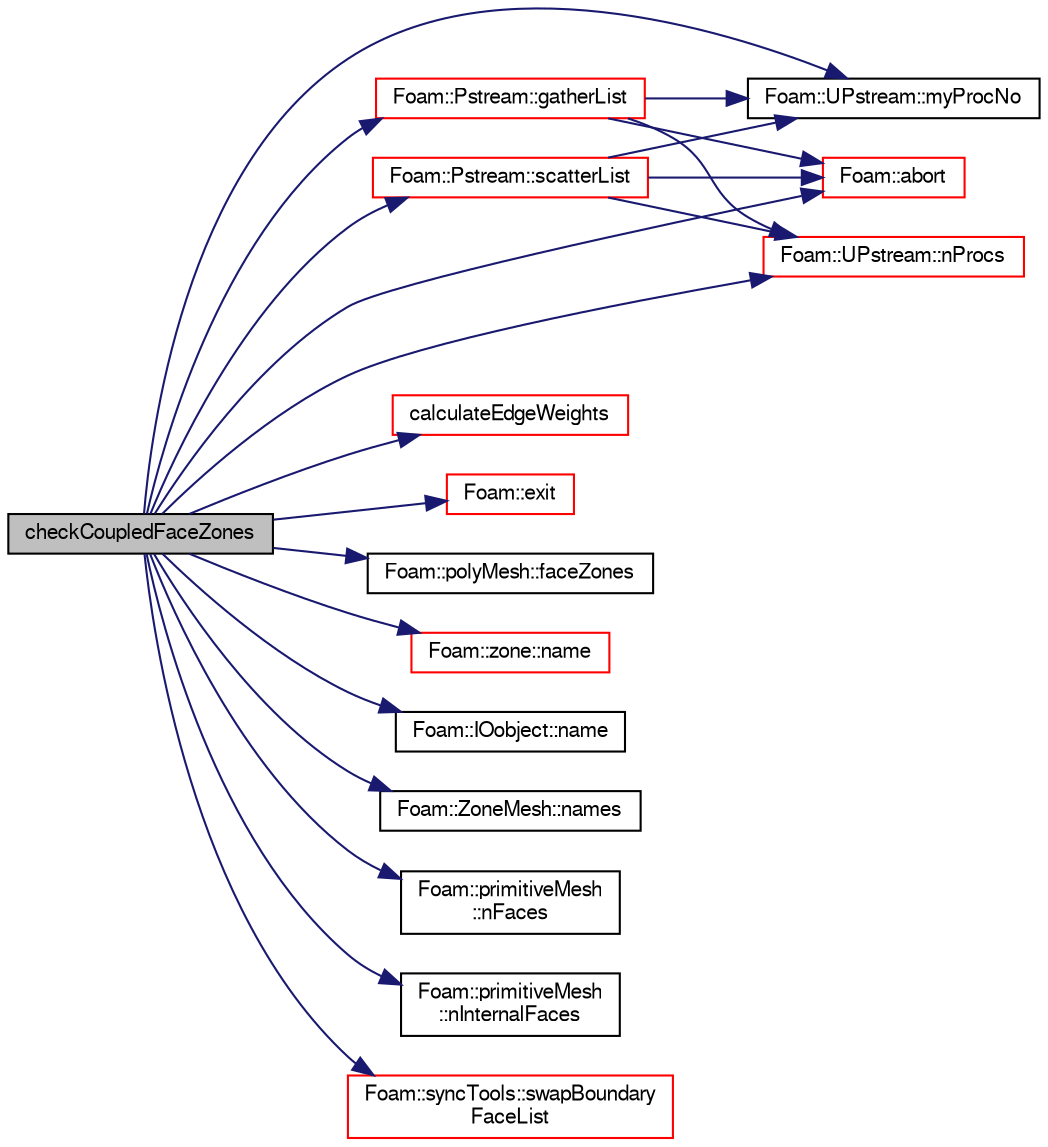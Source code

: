 digraph "checkCoupledFaceZones"
{
  bgcolor="transparent";
  edge [fontname="FreeSans",fontsize="10",labelfontname="FreeSans",labelfontsize="10"];
  node [fontname="FreeSans",fontsize="10",shape=record];
  rankdir="LR";
  Node2332 [label="checkCoupledFaceZones",height=0.2,width=0.4,color="black", fillcolor="grey75", style="filled", fontcolor="black"];
  Node2332 -> Node2333 [color="midnightblue",fontsize="10",style="solid",fontname="FreeSans"];
  Node2333 [label="Foam::abort",height=0.2,width=0.4,color="red",URL="$a21124.html#a447107a607d03e417307c203fa5fb44b"];
  Node2332 -> Node2376 [color="midnightblue",fontsize="10",style="solid",fontname="FreeSans"];
  Node2376 [label="calculateEdgeWeights",height=0.2,width=0.4,color="red",URL="$a24662.html#a655628b19efe5c0aa6b8bb6726cc5848",tooltip="Helper: calculate edge weights (1/length) "];
  Node2332 -> Node2398 [color="midnightblue",fontsize="10",style="solid",fontname="FreeSans"];
  Node2398 [label="Foam::exit",height=0.2,width=0.4,color="red",URL="$a21124.html#a06ca7250d8e89caf05243ec094843642"];
  Node2332 -> Node2427 [color="midnightblue",fontsize="10",style="solid",fontname="FreeSans"];
  Node2427 [label="Foam::polyMesh::faceZones",height=0.2,width=0.4,color="black",URL="$a27410.html#af216614a0f9997169eea2cade46dc9ba",tooltip="Return face zone mesh. "];
  Node2332 -> Node2428 [color="midnightblue",fontsize="10",style="solid",fontname="FreeSans"];
  Node2428 [label="Foam::Pstream::gatherList",height=0.2,width=0.4,color="red",URL="$a26250.html#afbdf64fb42cd760690d51a9a321792d9",tooltip="Gather data but keep individual values separate. "];
  Node2428 -> Node2429 [color="midnightblue",fontsize="10",style="solid",fontname="FreeSans"];
  Node2429 [label="Foam::UPstream::nProcs",height=0.2,width=0.4,color="red",URL="$a26270.html#aada0e04d8127eda8ee95be0772754a4f",tooltip="Number of processes in parallel run. "];
  Node2428 -> Node2333 [color="midnightblue",fontsize="10",style="solid",fontname="FreeSans"];
  Node2428 -> Node2430 [color="midnightblue",fontsize="10",style="solid",fontname="FreeSans"];
  Node2430 [label="Foam::UPstream::myProcNo",height=0.2,width=0.4,color="black",URL="$a26270.html#afc74d89573de32a3032c916f8cdd1733",tooltip="Number of this process (starting from masterNo() = 0) "];
  Node2332 -> Node2430 [color="midnightblue",fontsize="10",style="solid",fontname="FreeSans"];
  Node2332 -> Node2438 [color="midnightblue",fontsize="10",style="solid",fontname="FreeSans"];
  Node2438 [label="Foam::zone::name",height=0.2,width=0.4,color="red",URL="$a27518.html#acc80e00a8ac919288fb55bd14cc88bf6",tooltip="Return name. "];
  Node2332 -> Node2449 [color="midnightblue",fontsize="10",style="solid",fontname="FreeSans"];
  Node2449 [label="Foam::IOobject::name",height=0.2,width=0.4,color="black",URL="$a26142.html#acc80e00a8ac919288fb55bd14cc88bf6",tooltip="Return name. "];
  Node2332 -> Node2450 [color="midnightblue",fontsize="10",style="solid",fontname="FreeSans"];
  Node2450 [label="Foam::ZoneMesh::names",height=0.2,width=0.4,color="black",URL="$a27522.html#ada6aa4fc7adb36994dc5e27d319a3acc",tooltip="Return a list of zone names. "];
  Node2332 -> Node2410 [color="midnightblue",fontsize="10",style="solid",fontname="FreeSans"];
  Node2410 [label="Foam::primitiveMesh\l::nFaces",height=0.2,width=0.4,color="black",URL="$a27530.html#abe602c985a3c9ffa67176e969e77ca6f"];
  Node2332 -> Node2451 [color="midnightblue",fontsize="10",style="solid",fontname="FreeSans"];
  Node2451 [label="Foam::primitiveMesh\l::nInternalFaces",height=0.2,width=0.4,color="black",URL="$a27530.html#aa6c7965af1f30d16d9125deb981cbdb0"];
  Node2332 -> Node2429 [color="midnightblue",fontsize="10",style="solid",fontname="FreeSans"];
  Node2332 -> Node2452 [color="midnightblue",fontsize="10",style="solid",fontname="FreeSans"];
  Node2452 [label="Foam::Pstream::scatterList",height=0.2,width=0.4,color="red",URL="$a26250.html#a23c38ee54f04c9d53a327db9edbdb7f0",tooltip="Scatter data. Reverse of gatherList. "];
  Node2452 -> Node2429 [color="midnightblue",fontsize="10",style="solid",fontname="FreeSans"];
  Node2452 -> Node2333 [color="midnightblue",fontsize="10",style="solid",fontname="FreeSans"];
  Node2452 -> Node2430 [color="midnightblue",fontsize="10",style="solid",fontname="FreeSans"];
  Node2332 -> Node2456 [color="midnightblue",fontsize="10",style="solid",fontname="FreeSans"];
  Node2456 [label="Foam::syncTools::swapBoundary\lFaceList",height=0.2,width=0.4,color="red",URL="$a27502.html#a30e4f2ce2c2399c35f5d674bdb7c07fd",tooltip="Swap coupled boundary face values. "];
}
